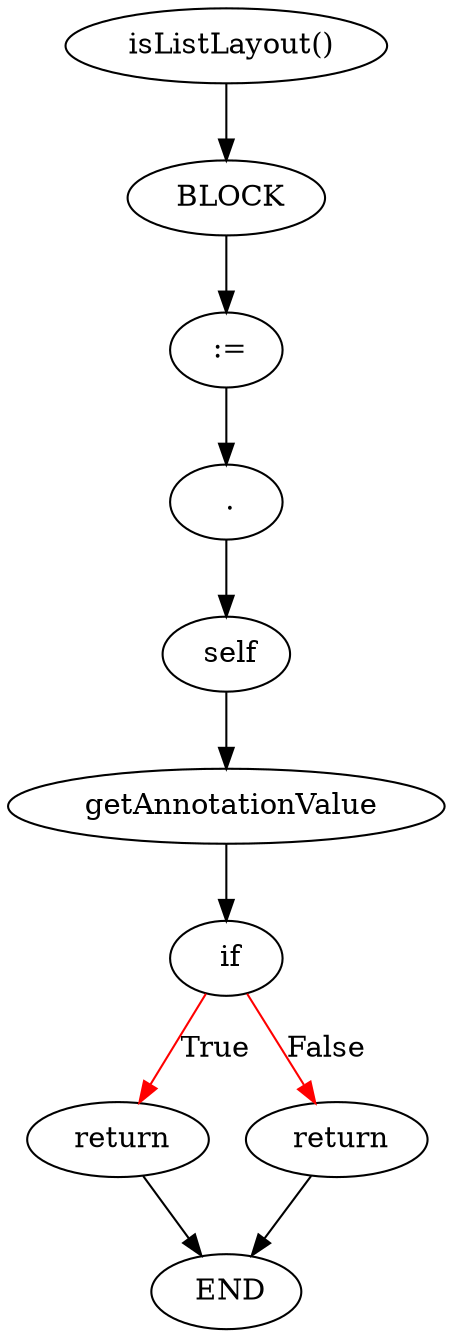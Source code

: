 digraph testGraph {
650[label=" isListLayout()"]
652[label="BLOCK"]
650 -> 652[color=black]
652[label=" BLOCK"]
653[label=":="]
652 -> 653[color=black]
653[label=" :="]
656[label="."]
653 -> 656[color=black]
656[label=" ."]
657[label="self"]
656 -> 657[color=black]
657[label=" self"]
658[label="getAnnotationValue"]
657 -> 658[color=black]
658[label=" getAnnotationValue"]
662[label="if"]
658 -> 662[color=black]
662[label=" if"]
663[label="return"]
662 -> 663[label="True",color=red]
664[label="return"]
662 -> 664[label="False",color=red]
663[label=" return"]
651[label="END"]
663 -> 651[color=black]
664[label=" return"]
651[label="END"]
664 -> 651[color=black]
651[label=" END"]
}

